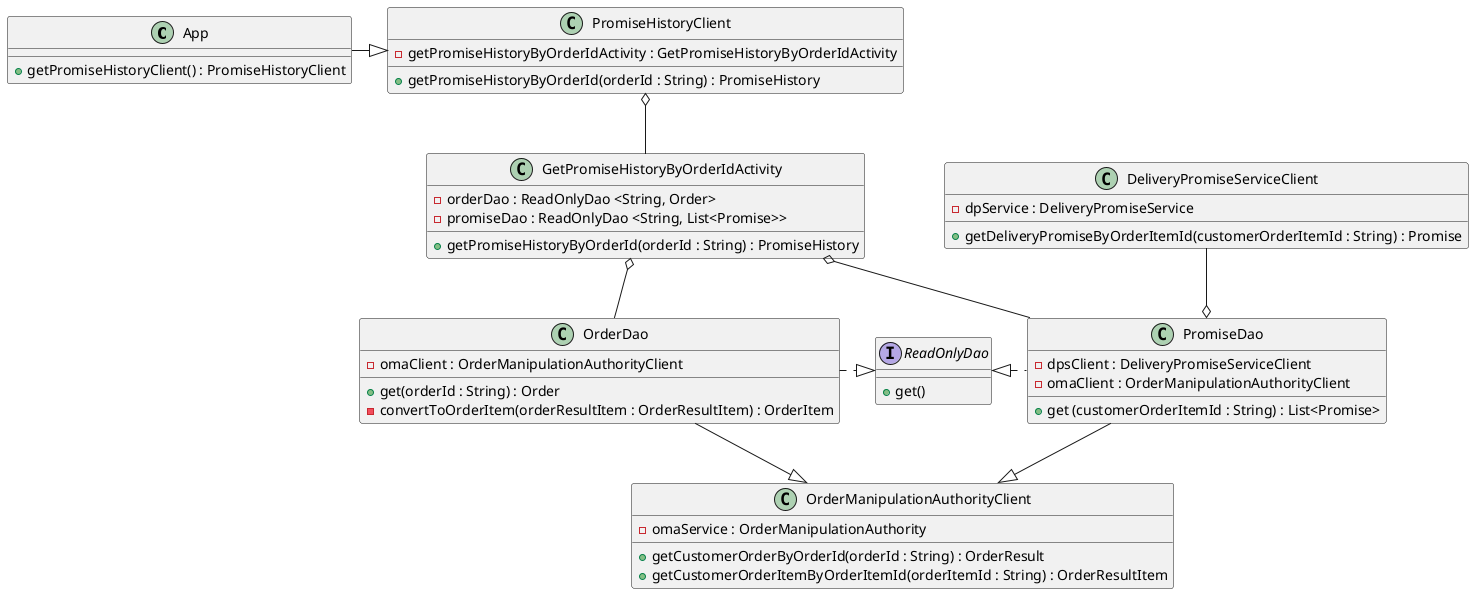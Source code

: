@startuml

class App{
+ getPromiseHistoryClient() : PromiseHistoryClient
}

class PromiseHistoryClient {
- getPromiseHistoryByOrderIdActivity : GetPromiseHistoryByOrderIdActivity

+ getPromiseHistoryByOrderId(orderId : String) : PromiseHistory
}

class GetPromiseHistoryByOrderIdActivity {
- orderDao : ReadOnlyDao <String, Order>
- promiseDao : ReadOnlyDao <String, List<Promise>>

+ getPromiseHistoryByOrderId(orderId : String) : PromiseHistory
}

class OrderDao {
- omaClient : OrderManipulationAuthorityClient

+ get(orderId : String) : Order
- convertToOrderItem(orderResultItem : OrderResultItem) : OrderItem
}

class PromiseDao {
- dpsClient : DeliveryPromiseServiceClient
- omaClient : OrderManipulationAuthorityClient

+ get (customerOrderItemId : String) : List<Promise>
}

interface ReadOnlyDao {
+ get()
}

class OrderManipulationAuthorityClient {
- omaService : OrderManipulationAuthority

+ getCustomerOrderByOrderId(orderId : String) : OrderResult
+ getCustomerOrderItemByOrderItemId(orderItemId : String) : OrderResultItem
}

class DeliveryPromiseServiceClient {
- dpService : DeliveryPromiseService

+ getDeliveryPromiseByOrderItemId(customerOrderItemId : String) : Promise
}

App -|> PromiseHistoryClient
PromiseHistoryClient o-- GetPromiseHistoryByOrderIdActivity

GetPromiseHistoryByOrderIdActivity o-- OrderDao
GetPromiseHistoryByOrderIdActivity o-- PromiseDao
OrderDao .|> ReadOnlyDao
ReadOnlyDao <|. PromiseDao
DeliveryPromiseServiceClient --o PromiseDao
PromiseDao --|> OrderManipulationAuthorityClient
OrderDao --|> OrderManipulationAuthorityClient


@enduml